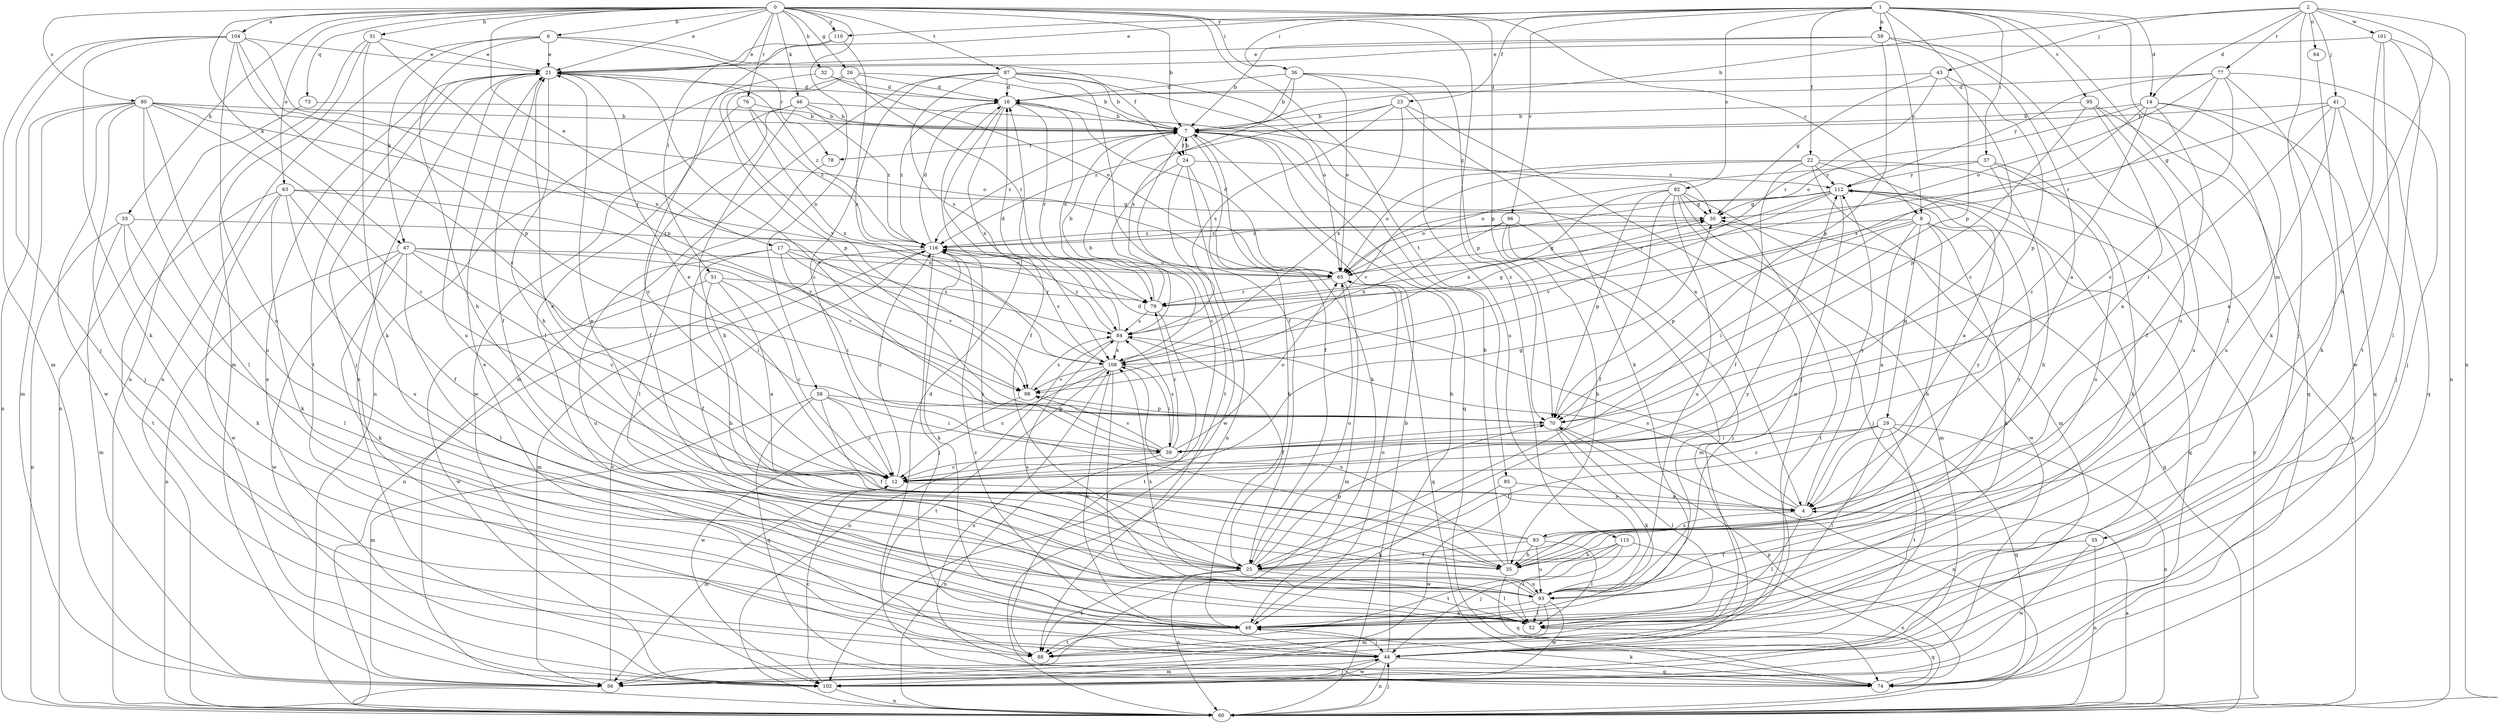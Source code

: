 strict digraph  {
0;
1;
2;
4;
6;
7;
8;
12;
14;
16;
17;
21;
22;
23;
24;
25;
26;
29;
30;
31;
32;
33;
35;
36;
37;
39;
41;
43;
44;
46;
47;
48;
51;
52;
55;
56;
58;
59;
60;
63;
64;
65;
70;
73;
74;
76;
77;
78;
79;
80;
82;
83;
84;
85;
87;
88;
93;
95;
96;
98;
101;
102;
104;
108;
110;
112;
115;
116;
0 -> 6  [label=b];
0 -> 7  [label=b];
0 -> 8  [label=c];
0 -> 17  [label=e];
0 -> 21  [label=e];
0 -> 26  [label=g];
0 -> 31  [label=h];
0 -> 32  [label=h];
0 -> 33  [label=h];
0 -> 36  [label=i];
0 -> 46  [label=k];
0 -> 47  [label=k];
0 -> 51  [label=l];
0 -> 58  [label=n];
0 -> 63  [label=o];
0 -> 70  [label=p];
0 -> 73  [label=q];
0 -> 76  [label=r];
0 -> 80  [label=s];
0 -> 85  [label=t];
0 -> 87  [label=t];
0 -> 104  [label=x];
0 -> 110  [label=y];
0 -> 115  [label=z];
1 -> 8  [label=c];
1 -> 14  [label=d];
1 -> 21  [label=e];
1 -> 22  [label=f];
1 -> 23  [label=f];
1 -> 36  [label=i];
1 -> 37  [label=i];
1 -> 52  [label=l];
1 -> 55  [label=m];
1 -> 59  [label=n];
1 -> 70  [label=p];
1 -> 82  [label=s];
1 -> 95  [label=v];
1 -> 96  [label=v];
1 -> 110  [label=y];
2 -> 7  [label=b];
2 -> 14  [label=d];
2 -> 35  [label=h];
2 -> 41  [label=j];
2 -> 43  [label=j];
2 -> 44  [label=j];
2 -> 60  [label=n];
2 -> 64  [label=o];
2 -> 77  [label=r];
2 -> 101  [label=w];
4 -> 16  [label=d];
4 -> 52  [label=l];
4 -> 83  [label=s];
4 -> 84  [label=s];
4 -> 112  [label=y];
6 -> 21  [label=e];
6 -> 24  [label=f];
6 -> 35  [label=h];
6 -> 47  [label=k];
6 -> 60  [label=n];
6 -> 78  [label=r];
7 -> 24  [label=f];
7 -> 25  [label=f];
7 -> 48  [label=k];
7 -> 74  [label=q];
7 -> 78  [label=r];
7 -> 88  [label=t];
7 -> 116  [label=z];
8 -> 4  [label=a];
8 -> 29  [label=g];
8 -> 35  [label=h];
8 -> 39  [label=i];
8 -> 48  [label=k];
8 -> 70  [label=p];
8 -> 74  [label=q];
8 -> 116  [label=z];
12 -> 4  [label=a];
12 -> 21  [label=e];
12 -> 30  [label=g];
12 -> 56  [label=m];
12 -> 116  [label=z];
14 -> 7  [label=b];
14 -> 12  [label=c];
14 -> 25  [label=f];
14 -> 65  [label=o];
14 -> 74  [label=q];
14 -> 93  [label=u];
14 -> 108  [label=x];
16 -> 7  [label=b];
16 -> 25  [label=f];
16 -> 79  [label=r];
16 -> 108  [label=x];
16 -> 116  [label=z];
17 -> 25  [label=f];
17 -> 39  [label=i];
17 -> 65  [label=o];
17 -> 84  [label=s];
17 -> 93  [label=u];
17 -> 98  [label=v];
21 -> 16  [label=d];
21 -> 25  [label=f];
21 -> 35  [label=h];
21 -> 44  [label=j];
21 -> 88  [label=t];
21 -> 93  [label=u];
21 -> 116  [label=z];
22 -> 4  [label=a];
22 -> 25  [label=f];
22 -> 56  [label=m];
22 -> 60  [label=n];
22 -> 65  [label=o];
22 -> 98  [label=v];
22 -> 112  [label=y];
23 -> 7  [label=b];
23 -> 44  [label=j];
23 -> 48  [label=k];
23 -> 84  [label=s];
23 -> 108  [label=x];
23 -> 116  [label=z];
24 -> 7  [label=b];
24 -> 12  [label=c];
24 -> 48  [label=k];
24 -> 60  [label=n];
24 -> 102  [label=w];
24 -> 112  [label=y];
25 -> 52  [label=l];
25 -> 60  [label=n];
25 -> 65  [label=o];
25 -> 70  [label=p];
25 -> 88  [label=t];
25 -> 93  [label=u];
26 -> 7  [label=b];
26 -> 16  [label=d];
26 -> 70  [label=p];
26 -> 79  [label=r];
26 -> 98  [label=v];
29 -> 12  [label=c];
29 -> 25  [label=f];
29 -> 39  [label=i];
29 -> 52  [label=l];
29 -> 60  [label=n];
29 -> 74  [label=q];
29 -> 88  [label=t];
30 -> 88  [label=t];
30 -> 116  [label=z];
31 -> 21  [label=e];
31 -> 48  [label=k];
31 -> 56  [label=m];
31 -> 60  [label=n];
31 -> 70  [label=p];
32 -> 16  [label=d];
32 -> 60  [label=n];
32 -> 65  [label=o];
33 -> 48  [label=k];
33 -> 52  [label=l];
33 -> 56  [label=m];
33 -> 60  [label=n];
33 -> 116  [label=z];
35 -> 7  [label=b];
35 -> 21  [label=e];
35 -> 74  [label=q];
35 -> 108  [label=x];
35 -> 112  [label=y];
36 -> 7  [label=b];
36 -> 16  [label=d];
36 -> 65  [label=o];
36 -> 70  [label=p];
36 -> 84  [label=s];
36 -> 93  [label=u];
37 -> 35  [label=h];
37 -> 48  [label=k];
37 -> 65  [label=o];
37 -> 93  [label=u];
37 -> 112  [label=y];
39 -> 12  [label=c];
39 -> 21  [label=e];
39 -> 60  [label=n];
39 -> 65  [label=o];
39 -> 79  [label=r];
39 -> 84  [label=s];
39 -> 98  [label=v];
41 -> 4  [label=a];
41 -> 7  [label=b];
41 -> 30  [label=g];
41 -> 39  [label=i];
41 -> 44  [label=j];
41 -> 74  [label=q];
43 -> 12  [label=c];
43 -> 16  [label=d];
43 -> 30  [label=g];
43 -> 70  [label=p];
43 -> 79  [label=r];
44 -> 7  [label=b];
44 -> 21  [label=e];
44 -> 56  [label=m];
44 -> 60  [label=n];
44 -> 74  [label=q];
44 -> 102  [label=w];
44 -> 116  [label=z];
46 -> 7  [label=b];
46 -> 25  [label=f];
46 -> 30  [label=g];
46 -> 35  [label=h];
46 -> 102  [label=w];
46 -> 116  [label=z];
47 -> 12  [label=c];
47 -> 39  [label=i];
47 -> 48  [label=k];
47 -> 52  [label=l];
47 -> 60  [label=n];
47 -> 65  [label=o];
47 -> 98  [label=v];
47 -> 102  [label=w];
48 -> 44  [label=j];
48 -> 65  [label=o];
48 -> 88  [label=t];
51 -> 4  [label=a];
51 -> 12  [label=c];
51 -> 35  [label=h];
51 -> 79  [label=r];
51 -> 102  [label=w];
52 -> 74  [label=q];
55 -> 25  [label=f];
55 -> 60  [label=n];
55 -> 102  [label=w];
56 -> 116  [label=z];
58 -> 12  [label=c];
58 -> 25  [label=f];
58 -> 39  [label=i];
58 -> 56  [label=m];
58 -> 70  [label=p];
58 -> 74  [label=q];
59 -> 4  [label=a];
59 -> 7  [label=b];
59 -> 21  [label=e];
59 -> 70  [label=p];
59 -> 93  [label=u];
60 -> 4  [label=a];
60 -> 7  [label=b];
60 -> 30  [label=g];
60 -> 44  [label=j];
60 -> 112  [label=y];
63 -> 25  [label=f];
63 -> 30  [label=g];
63 -> 48  [label=k];
63 -> 88  [label=t];
63 -> 93  [label=u];
63 -> 98  [label=v];
63 -> 102  [label=w];
64 -> 102  [label=w];
65 -> 16  [label=d];
65 -> 30  [label=g];
65 -> 56  [label=m];
65 -> 74  [label=q];
65 -> 79  [label=r];
70 -> 39  [label=i];
70 -> 48  [label=k];
70 -> 52  [label=l];
70 -> 60  [label=n];
73 -> 7  [label=b];
73 -> 60  [label=n];
74 -> 16  [label=d];
74 -> 21  [label=e];
74 -> 48  [label=k];
74 -> 70  [label=p];
74 -> 108  [label=x];
76 -> 7  [label=b];
76 -> 12  [label=c];
76 -> 108  [label=x];
76 -> 116  [label=z];
77 -> 12  [label=c];
77 -> 16  [label=d];
77 -> 44  [label=j];
77 -> 48  [label=k];
77 -> 65  [label=o];
77 -> 79  [label=r];
77 -> 112  [label=y];
78 -> 52  [label=l];
79 -> 7  [label=b];
79 -> 16  [label=d];
79 -> 84  [label=s];
79 -> 88  [label=t];
80 -> 7  [label=b];
80 -> 12  [label=c];
80 -> 44  [label=j];
80 -> 52  [label=l];
80 -> 56  [label=m];
80 -> 60  [label=n];
80 -> 65  [label=o];
80 -> 79  [label=r];
80 -> 93  [label=u];
80 -> 102  [label=w];
82 -> 25  [label=f];
82 -> 30  [label=g];
82 -> 44  [label=j];
82 -> 56  [label=m];
82 -> 70  [label=p];
82 -> 93  [label=u];
82 -> 102  [label=w];
82 -> 108  [label=x];
83 -> 21  [label=e];
83 -> 25  [label=f];
83 -> 35  [label=h];
83 -> 52  [label=l];
83 -> 93  [label=u];
83 -> 112  [label=y];
83 -> 116  [label=z];
84 -> 16  [label=d];
84 -> 25  [label=f];
84 -> 30  [label=g];
84 -> 60  [label=n];
84 -> 108  [label=x];
84 -> 116  [label=z];
85 -> 4  [label=a];
85 -> 48  [label=k];
85 -> 102  [label=w];
87 -> 4  [label=a];
87 -> 7  [label=b];
87 -> 12  [label=c];
87 -> 16  [label=d];
87 -> 25  [label=f];
87 -> 56  [label=m];
87 -> 65  [label=o];
87 -> 84  [label=s];
93 -> 48  [label=k];
93 -> 52  [label=l];
93 -> 56  [label=m];
93 -> 84  [label=s];
93 -> 102  [label=w];
93 -> 108  [label=x];
93 -> 112  [label=y];
95 -> 4  [label=a];
95 -> 7  [label=b];
95 -> 70  [label=p];
95 -> 74  [label=q];
95 -> 93  [label=u];
96 -> 35  [label=h];
96 -> 44  [label=j];
96 -> 56  [label=m];
96 -> 108  [label=x];
96 -> 116  [label=z];
98 -> 70  [label=p];
98 -> 84  [label=s];
98 -> 102  [label=w];
101 -> 21  [label=e];
101 -> 48  [label=k];
101 -> 52  [label=l];
101 -> 60  [label=n];
101 -> 88  [label=t];
102 -> 12  [label=c];
102 -> 21  [label=e];
102 -> 44  [label=j];
102 -> 60  [label=n];
104 -> 12  [label=c];
104 -> 21  [label=e];
104 -> 44  [label=j];
104 -> 48  [label=k];
104 -> 56  [label=m];
104 -> 70  [label=p];
104 -> 93  [label=u];
104 -> 108  [label=x];
108 -> 7  [label=b];
108 -> 12  [label=c];
108 -> 39  [label=i];
108 -> 48  [label=k];
108 -> 52  [label=l];
108 -> 88  [label=t];
108 -> 98  [label=v];
108 -> 116  [label=z];
110 -> 21  [label=e];
110 -> 52  [label=l];
110 -> 108  [label=x];
112 -> 30  [label=g];
112 -> 44  [label=j];
112 -> 65  [label=o];
112 -> 79  [label=r];
112 -> 93  [label=u];
112 -> 98  [label=v];
115 -> 35  [label=h];
115 -> 44  [label=j];
115 -> 52  [label=l];
115 -> 60  [label=n];
115 -> 88  [label=t];
116 -> 16  [label=d];
116 -> 44  [label=j];
116 -> 48  [label=k];
116 -> 56  [label=m];
116 -> 60  [label=n];
116 -> 65  [label=o];
}
